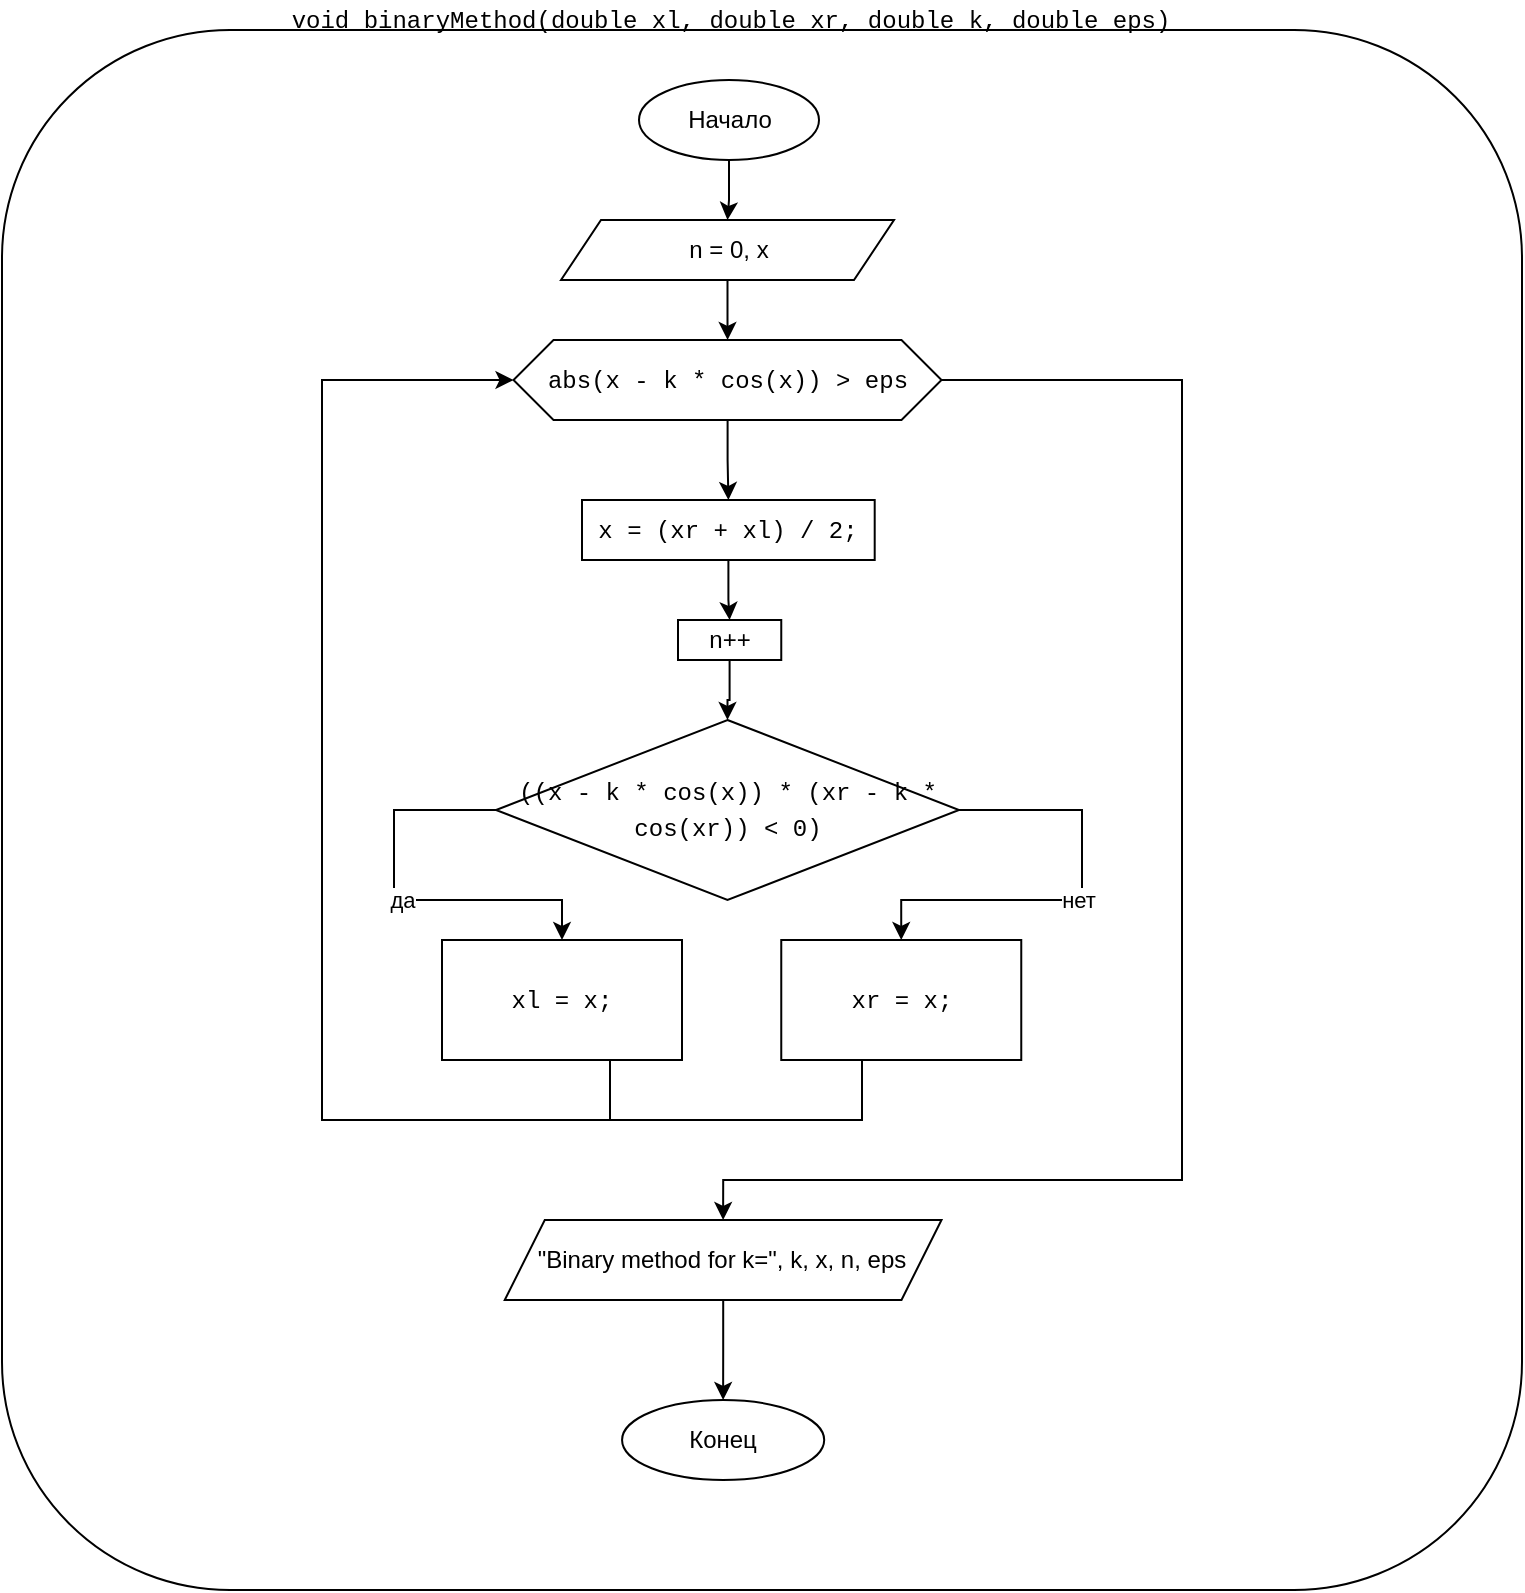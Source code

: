 <mxfile version="15.1.3" type="device"><diagram id="PrT5ODxBfRpx87QMysQL" name="Страница 1"><mxGraphModel dx="946" dy="672" grid="1" gridSize="10" guides="1" tooltips="1" connect="1" arrows="1" fold="1" page="1" pageScale="1" pageWidth="827" pageHeight="1169" math="0" shadow="0"><root><mxCell id="0"/><mxCell id="1" parent="0"/><mxCell id="pzKWdvs-euvgF6vdJiYM-1" value="" style="rounded=1;whiteSpace=wrap;html=1;fillColor=none;arcSize=15;" parent="1" vertex="1"><mxGeometry x="50" y="75" width="760" height="780" as="geometry"/></mxCell><mxCell id="pzKWdvs-euvgF6vdJiYM-2" value="&lt;div style=&quot;font-family: &amp;quot;menlo&amp;quot; , &amp;quot;monaco&amp;quot; , &amp;quot;courier new&amp;quot; , monospace ; line-height: 18px&quot;&gt;&lt;div style=&quot;font-family: &amp;quot;menlo&amp;quot; , &amp;quot;monaco&amp;quot; , &amp;quot;courier new&amp;quot; , monospace ; line-height: 18px ; font-size: 16px&quot;&gt;&lt;div style=&quot;font-family: menlo, monaco, &amp;quot;courier new&amp;quot;, monospace; font-size: 12px; line-height: 18px;&quot;&gt;&lt;span style=&quot;&quot;&gt;void&lt;/span&gt; &lt;span style=&quot;&quot;&gt;binaryMethod&lt;/span&gt;(&lt;span style=&quot;&quot;&gt;double&lt;/span&gt; xl, &lt;span style=&quot;&quot;&gt;double&lt;/span&gt; xr, &lt;span style=&quot;&quot;&gt;double&lt;/span&gt; k, &lt;span style=&quot;&quot;&gt;double&lt;/span&gt; eps)&lt;/div&gt;&lt;/div&gt;&lt;/div&gt;" style="text;html=1;align=center;verticalAlign=middle;resizable=0;points=[];autosize=1;strokeColor=none;fillColor=none;" parent="1" vertex="1"><mxGeometry x="183.5" y="60" width="460" height="20" as="geometry"/></mxCell><mxCell id="pzKWdvs-euvgF6vdJiYM-3" value="" style="edgeStyle=orthogonalEdgeStyle;rounded=0;orthogonalLoop=1;jettySize=auto;html=1;" parent="1" source="pzKWdvs-euvgF6vdJiYM-4" target="pzKWdvs-euvgF6vdJiYM-9" edge="1"><mxGeometry relative="1" as="geometry"/></mxCell><mxCell id="pzKWdvs-euvgF6vdJiYM-4" value="n = 0, x" style="shape=parallelogram;perimeter=parallelogramPerimeter;whiteSpace=wrap;html=1;fixedSize=1;fillColor=none;" parent="1" vertex="1"><mxGeometry x="329.5" y="170" width="166.5" height="30" as="geometry"/></mxCell><mxCell id="pzKWdvs-euvgF6vdJiYM-5" value="" style="edgeStyle=orthogonalEdgeStyle;rounded=0;orthogonalLoop=1;jettySize=auto;html=1;" parent="1" source="pzKWdvs-euvgF6vdJiYM-6" target="pzKWdvs-euvgF6vdJiYM-4" edge="1"><mxGeometry relative="1" as="geometry"/></mxCell><mxCell id="pzKWdvs-euvgF6vdJiYM-6" value="Начало" style="ellipse;whiteSpace=wrap;html=1;fillColor=none;" parent="1" vertex="1"><mxGeometry x="368.5" y="100" width="90" height="40" as="geometry"/></mxCell><mxCell id="pzKWdvs-euvgF6vdJiYM-7" value="" style="edgeStyle=orthogonalEdgeStyle;rounded=0;orthogonalLoop=1;jettySize=auto;html=1;" parent="1" source="pzKWdvs-euvgF6vdJiYM-9" target="pzKWdvs-euvgF6vdJiYM-12" edge="1"><mxGeometry relative="1" as="geometry"/></mxCell><mxCell id="pzKWdvs-euvgF6vdJiYM-28" value="" style="edgeStyle=orthogonalEdgeStyle;rounded=0;orthogonalLoop=1;jettySize=auto;html=1;endArrow=classic;endFill=1;entryX=0.5;entryY=0;entryDx=0;entryDy=0;" parent="1" source="pzKWdvs-euvgF6vdJiYM-9" target="pzKWdvs-euvgF6vdJiYM-16" edge="1"><mxGeometry relative="1" as="geometry"><mxPoint x="646.75" y="250" as="targetPoint"/><Array as="points"><mxPoint x="640" y="250"/><mxPoint x="640" y="650"/><mxPoint x="411" y="650"/></Array></mxGeometry></mxCell><mxCell id="pzKWdvs-euvgF6vdJiYM-9" value="&lt;div style=&quot;font-family: menlo, monaco, &amp;quot;courier new&amp;quot;, monospace; line-height: 18px;&quot;&gt;&lt;span style=&quot;&quot;&gt;abs&lt;/span&gt;(&lt;span style=&quot;&quot;&gt;x&lt;/span&gt; &lt;span style=&quot;&quot;&gt;-&lt;/span&gt; k &lt;span style=&quot;&quot;&gt;*&lt;/span&gt; &lt;span style=&quot;&quot;&gt;cos&lt;/span&gt;(&lt;span style=&quot;&quot;&gt;x&lt;/span&gt;)) &lt;span style=&quot;&quot;&gt;&amp;gt;&lt;/span&gt; eps&lt;/div&gt;" style="shape=hexagon;perimeter=hexagonPerimeter2;whiteSpace=wrap;html=1;fixedSize=1;fillColor=none;" parent="1" vertex="1"><mxGeometry x="305.75" y="230" width="214" height="40" as="geometry"/></mxCell><mxCell id="pzKWdvs-euvgF6vdJiYM-10" style="edgeStyle=orthogonalEdgeStyle;rounded=0;orthogonalLoop=1;jettySize=auto;html=1;exitX=0.5;exitY=1;exitDx=0;exitDy=0;" parent="1" source="pzKWdvs-euvgF6vdJiYM-9" target="pzKWdvs-euvgF6vdJiYM-9" edge="1"><mxGeometry relative="1" as="geometry"/></mxCell><mxCell id="pzKWdvs-euvgF6vdJiYM-11" value="" style="edgeStyle=orthogonalEdgeStyle;rounded=0;orthogonalLoop=1;jettySize=auto;html=1;" parent="1" source="pzKWdvs-euvgF6vdJiYM-12" target="pzKWdvs-euvgF6vdJiYM-14" edge="1"><mxGeometry relative="1" as="geometry"/></mxCell><mxCell id="pzKWdvs-euvgF6vdJiYM-12" value="&lt;div style=&quot;font-family: &amp;quot;menlo&amp;quot; , &amp;quot;monaco&amp;quot; , &amp;quot;courier new&amp;quot; , monospace ; line-height: 18px&quot;&gt;&lt;div style=&quot;font-family: menlo, monaco, &amp;quot;courier new&amp;quot;, monospace; line-height: 18px;&quot;&gt; &lt;span style=&quot;&quot;&gt;x&lt;/span&gt; &lt;span style=&quot;&quot;&gt;=&lt;/span&gt; (xr &lt;span style=&quot;&quot;&gt;+&lt;/span&gt; xl) &lt;span style=&quot;&quot;&gt;/&lt;/span&gt; &lt;span style=&quot;&quot;&gt;2&lt;/span&gt;;&lt;/div&gt;&lt;/div&gt;" style="whiteSpace=wrap;html=1;fillColor=none;" parent="1" vertex="1"><mxGeometry x="340" y="310" width="146.35" height="30" as="geometry"/></mxCell><mxCell id="pzKWdvs-euvgF6vdJiYM-19" value="" style="edgeStyle=orthogonalEdgeStyle;rounded=0;orthogonalLoop=1;jettySize=auto;html=1;" parent="1" source="pzKWdvs-euvgF6vdJiYM-14" target="pzKWdvs-euvgF6vdJiYM-18" edge="1"><mxGeometry relative="1" as="geometry"/></mxCell><mxCell id="pzKWdvs-euvgF6vdJiYM-14" value="n++" style="whiteSpace=wrap;html=1;fillColor=none;" parent="1" vertex="1"><mxGeometry x="388" y="370" width="51.63" height="20" as="geometry"/></mxCell><mxCell id="pzKWdvs-euvgF6vdJiYM-15" value="" style="edgeStyle=orthogonalEdgeStyle;rounded=0;orthogonalLoop=1;jettySize=auto;html=1;" parent="1" source="pzKWdvs-euvgF6vdJiYM-16" target="pzKWdvs-euvgF6vdJiYM-17" edge="1"><mxGeometry relative="1" as="geometry"/></mxCell><mxCell id="pzKWdvs-euvgF6vdJiYM-16" value="&quot;Binary method for k=&quot;, k, x, n, eps" style="shape=parallelogram;perimeter=parallelogramPerimeter;whiteSpace=wrap;html=1;fixedSize=1;fillColor=none;" parent="1" vertex="1"><mxGeometry x="301.38" y="670" width="218.37" height="40" as="geometry"/></mxCell><mxCell id="pzKWdvs-euvgF6vdJiYM-17" value="Конец" style="ellipse;whiteSpace=wrap;html=1;fillColor=none;" parent="1" vertex="1"><mxGeometry x="360.03" y="760" width="101.07" height="40" as="geometry"/></mxCell><mxCell id="pzKWdvs-euvgF6vdJiYM-21" value="да" style="edgeStyle=orthogonalEdgeStyle;rounded=0;orthogonalLoop=1;jettySize=auto;html=1;" parent="1" source="pzKWdvs-euvgF6vdJiYM-18" target="pzKWdvs-euvgF6vdJiYM-20" edge="1"><mxGeometry relative="1" as="geometry"><Array as="points"><mxPoint x="246" y="465"/><mxPoint x="246" y="510"/><mxPoint x="330" y="510"/></Array></mxGeometry></mxCell><mxCell id="pzKWdvs-euvgF6vdJiYM-23" value="нет" style="edgeStyle=orthogonalEdgeStyle;rounded=0;orthogonalLoop=1;jettySize=auto;html=1;entryX=0.5;entryY=0;entryDx=0;entryDy=0;" parent="1" source="pzKWdvs-euvgF6vdJiYM-18" target="pzKWdvs-euvgF6vdJiYM-22" edge="1"><mxGeometry relative="1" as="geometry"><Array as="points"><mxPoint x="590" y="465"/><mxPoint x="590" y="510"/><mxPoint x="500" y="510"/></Array></mxGeometry></mxCell><mxCell id="pzKWdvs-euvgF6vdJiYM-18" value="&lt;meta charset=&quot;utf-8&quot;&gt;&lt;div style=&quot;font-family: menlo, monaco, &amp;quot;courier new&amp;quot;, monospace; font-weight: normal; font-size: 12px; line-height: 18px;&quot;&gt;&lt;div&gt;&lt;span style=&quot;&quot;&gt;((&lt;/span&gt;&lt;span style=&quot;&quot;&gt;x&lt;/span&gt;&lt;span style=&quot;&quot;&gt; &lt;/span&gt;&lt;span style=&quot;&quot;&gt;-&lt;/span&gt;&lt;span style=&quot;&quot;&gt; &lt;/span&gt;&lt;span style=&quot;&quot;&gt;k&lt;/span&gt;&lt;span style=&quot;&quot;&gt; &lt;/span&gt;&lt;span style=&quot;&quot;&gt;*&lt;/span&gt;&lt;span style=&quot;&quot;&gt; &lt;/span&gt;&lt;span style=&quot;&quot;&gt;cos&lt;/span&gt;&lt;span style=&quot;&quot;&gt;(&lt;/span&gt;&lt;span style=&quot;&quot;&gt;x&lt;/span&gt;&lt;span style=&quot;&quot;&gt;)) &lt;/span&gt;&lt;span style=&quot;&quot;&gt;*&lt;/span&gt;&lt;span style=&quot;&quot;&gt; (&lt;/span&gt;&lt;span style=&quot;&quot;&gt;xr&lt;/span&gt;&lt;span style=&quot;&quot;&gt; &lt;/span&gt;&lt;span style=&quot;&quot;&gt;-&lt;/span&gt;&lt;span style=&quot;&quot;&gt; &lt;/span&gt;&lt;span style=&quot;&quot;&gt;k&lt;/span&gt;&lt;span style=&quot;&quot;&gt; &lt;/span&gt;&lt;span style=&quot;&quot;&gt;*&lt;/span&gt;&lt;span style=&quot;&quot;&gt; &lt;/span&gt;&lt;span style=&quot;&quot;&gt;cos&lt;/span&gt;&lt;span style=&quot;&quot;&gt;(&lt;/span&gt;&lt;span style=&quot;&quot;&gt;xr&lt;/span&gt;&lt;span style=&quot;&quot;&gt;)) &lt;/span&gt;&lt;span style=&quot;&quot;&gt;&amp;lt;&lt;/span&gt;&lt;span style=&quot;&quot;&gt; &lt;/span&gt;&lt;span style=&quot;&quot;&gt;0&lt;/span&gt;&lt;span style=&quot;&quot;&gt;)&lt;/span&gt;&lt;/div&gt;&lt;/div&gt;" style="rhombus;whiteSpace=wrap;html=1;" parent="1" vertex="1"><mxGeometry x="297" y="420" width="231.5" height="90" as="geometry"/></mxCell><mxCell id="pzKWdvs-euvgF6vdJiYM-25" value="" style="edgeStyle=orthogonalEdgeStyle;rounded=0;orthogonalLoop=1;jettySize=auto;html=1;entryX=0;entryY=0.5;entryDx=0;entryDy=0;" parent="1" source="pzKWdvs-euvgF6vdJiYM-22" target="pzKWdvs-euvgF6vdJiYM-9" edge="1"><mxGeometry relative="1" as="geometry"><Array as="points"><mxPoint x="480" y="620"/><mxPoint x="210" y="620"/><mxPoint x="210" y="250"/></Array></mxGeometry></mxCell><mxCell id="pzKWdvs-euvgF6vdJiYM-22" value="&lt;div style=&quot;font-family: menlo, monaco, &amp;quot;courier new&amp;quot;, monospace; font-weight: normal; font-size: 12px; line-height: 18px;&quot;&gt;&lt;div&gt;&lt;span style=&quot;&quot;&gt;  &lt;/span&gt;&lt;span style=&quot;&quot;&gt;xr&lt;/span&gt;&lt;span style=&quot;&quot;&gt;&amp;nbsp;&lt;/span&gt;&lt;span style=&quot;&quot;&gt;=&lt;/span&gt;&lt;span style=&quot;&quot;&gt; &lt;/span&gt;&lt;span style=&quot;&quot;&gt;x&lt;/span&gt;&lt;span style=&quot;&quot;&gt;;&lt;/span&gt;&lt;/div&gt;&lt;/div&gt;" style="whiteSpace=wrap;html=1;" parent="1" vertex="1"><mxGeometry x="439.63" y="530" width="120" height="60" as="geometry"/></mxCell><mxCell id="pzKWdvs-euvgF6vdJiYM-26" value="" style="edgeStyle=orthogonalEdgeStyle;rounded=0;orthogonalLoop=1;jettySize=auto;html=1;endArrow=none;endFill=0;" parent="1" source="pzKWdvs-euvgF6vdJiYM-20" edge="1"><mxGeometry relative="1" as="geometry"><mxPoint x="420" y="620" as="targetPoint"/><Array as="points"><mxPoint x="354" y="620"/></Array></mxGeometry></mxCell><mxCell id="pzKWdvs-euvgF6vdJiYM-20" value="&lt;meta charset=&quot;utf-8&quot;&gt;&lt;div style=&quot;font-family: menlo, monaco, &amp;quot;courier new&amp;quot;, monospace; font-weight: normal; font-size: 12px; line-height: 18px;&quot;&gt;&lt;div&gt;&lt;span style=&quot;&quot;&gt;  &lt;/span&gt;&lt;span style=&quot;&quot;&gt;xl&lt;/span&gt;&lt;span style=&quot;&quot;&gt; &lt;/span&gt;&lt;span style=&quot;&quot;&gt;=&lt;/span&gt;&lt;span style=&quot;&quot;&gt; &lt;/span&gt;&lt;span style=&quot;&quot;&gt;x&lt;/span&gt;&lt;span style=&quot;&quot;&gt;;&lt;/span&gt;&lt;/div&gt;&lt;/div&gt;" style="whiteSpace=wrap;html=1;" parent="1" vertex="1"><mxGeometry x="270" y="530" width="120" height="60" as="geometry"/></mxCell></root></mxGraphModel></diagram></mxfile>